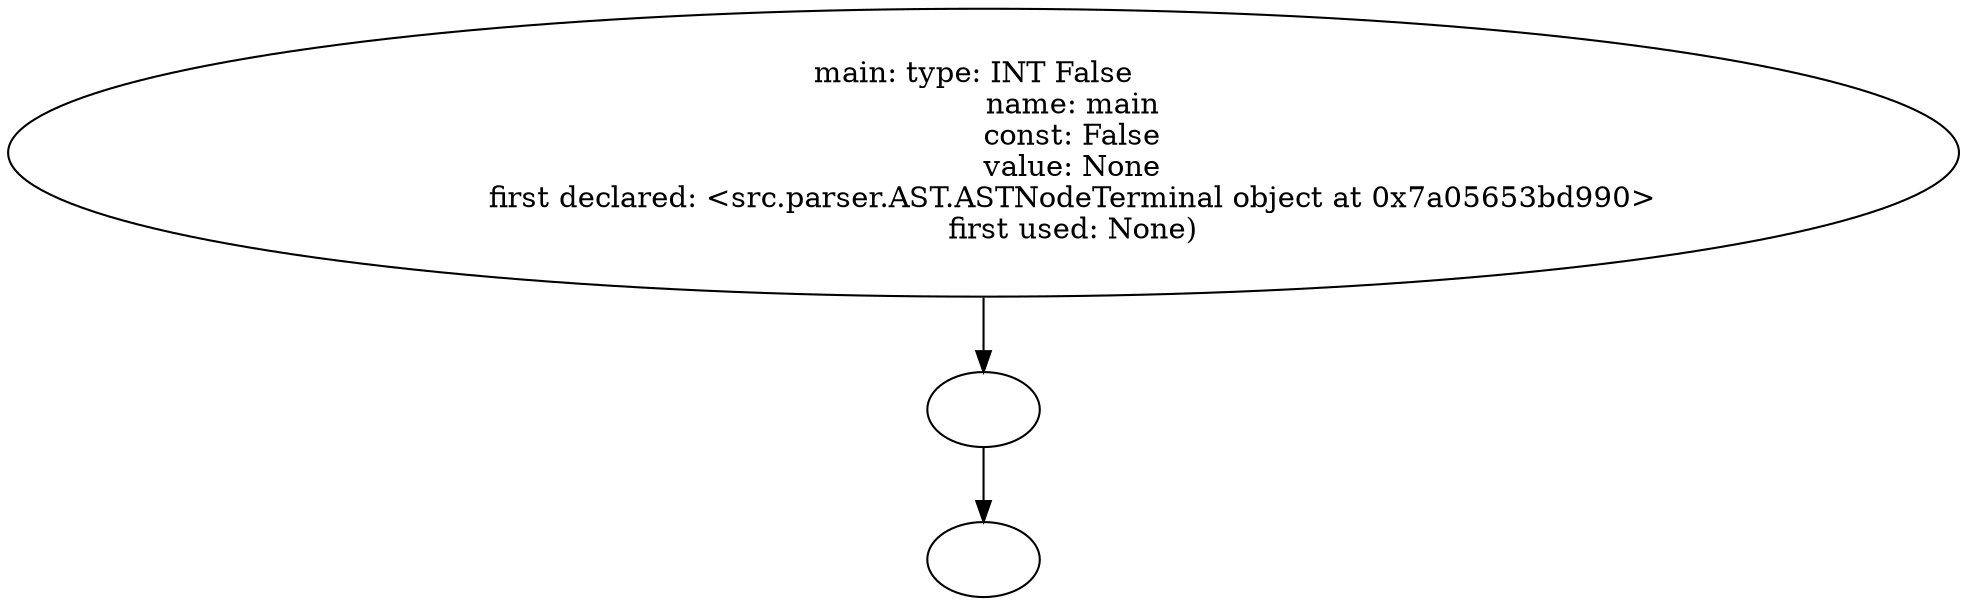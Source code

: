 digraph AST {
  "134163591843600" [label="main: type: INT False  
                   name: main
                   const: False
                   value: None
                   first declared: <src.parser.AST.ASTNodeTerminal object at 0x7a05653bd990>
                   first used: None)"];
  "134163591843600" -> "134163591855456";
  "134163591855456" [label=""];
  "134163591855456" -> "134163594098048";
  "134163594098048" [label=""];
}

